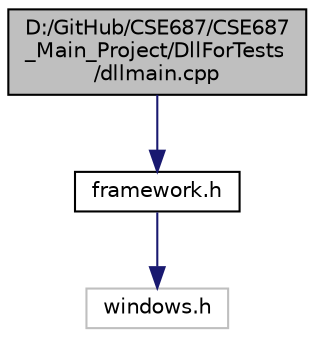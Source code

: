 digraph "D:/GitHub/CSE687/CSE687_Main_Project/DllForTests/dllmain.cpp"
{
 // LATEX_PDF_SIZE
  edge [fontname="Helvetica",fontsize="10",labelfontname="Helvetica",labelfontsize="10"];
  node [fontname="Helvetica",fontsize="10",shape=record];
  Node1 [label="D:/GitHub/CSE687/CSE687\l_Main_Project/DllForTests\l/dllmain.cpp",height=0.2,width=0.4,color="black", fillcolor="grey75", style="filled", fontcolor="black",tooltip=" "];
  Node1 -> Node2 [color="midnightblue",fontsize="10",style="solid"];
  Node2 [label="framework.h",height=0.2,width=0.4,color="black", fillcolor="white", style="filled",URL="$_dll_for_tests_2framework_8h.html",tooltip=" "];
  Node2 -> Node3 [color="midnightblue",fontsize="10",style="solid"];
  Node3 [label="windows.h",height=0.2,width=0.4,color="grey75", fillcolor="white", style="filled",tooltip=" "];
}
